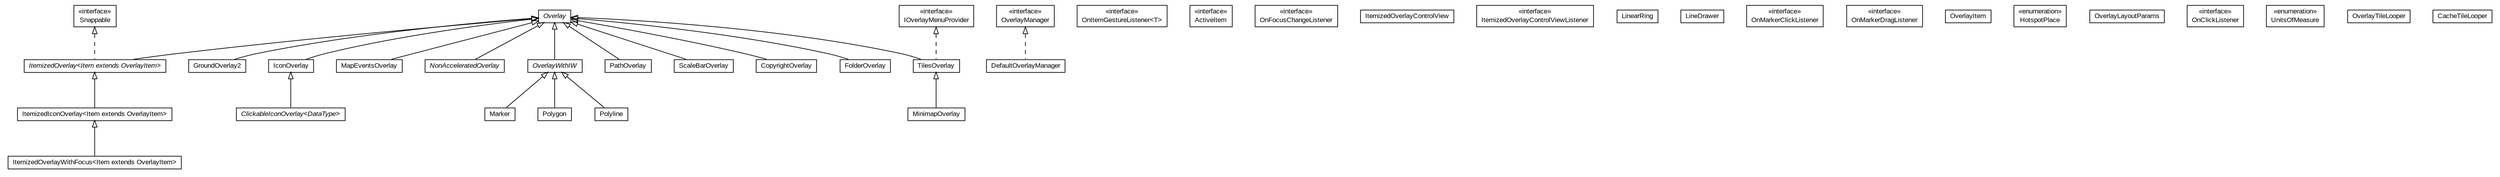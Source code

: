 #!/usr/local/bin/dot
#
# Class diagram 
# Generated by UMLGraph version R5_6-24-gf6e263 (http://www.umlgraph.org/)
#

digraph G {
	edge [fontname="arial",fontsize=10,labelfontname="arial",labelfontsize=10];
	node [fontname="arial",fontsize=10,shape=plaintext];
	nodesep=0.25;
	ranksep=0.5;
	// org.osmdroid.views.overlay.ClickableIconOverlay<DataType>
	c3696 [label=<<table title="org.osmdroid.views.overlay.ClickableIconOverlay" border="0" cellborder="1" cellspacing="0" cellpadding="2" port="p" href="./ClickableIconOverlay.html">
		<tr><td><table border="0" cellspacing="0" cellpadding="1">
<tr><td align="center" balign="center"><font face="arial italic"> ClickableIconOverlay&lt;DataType&gt; </font></td></tr>
		</table></td></tr>
		</table>>, URL="./ClickableIconOverlay.html", fontname="arial", fontcolor="black", fontsize=10.0];
	// org.osmdroid.views.overlay.CopyrightOverlay
	c3701 [label=<<table title="org.osmdroid.views.overlay.CopyrightOverlay" border="0" cellborder="1" cellspacing="0" cellpadding="2" port="p" href="./CopyrightOverlay.html">
		<tr><td><table border="0" cellspacing="0" cellpadding="1">
<tr><td align="center" balign="center"> CopyrightOverlay </td></tr>
		</table></td></tr>
		</table>>, URL="./CopyrightOverlay.html", fontname="arial", fontcolor="black", fontsize=10.0];
	// org.osmdroid.views.overlay.DefaultOverlayManager
	c3702 [label=<<table title="org.osmdroid.views.overlay.DefaultOverlayManager" border="0" cellborder="1" cellspacing="0" cellpadding="2" port="p" href="./DefaultOverlayManager.html">
		<tr><td><table border="0" cellspacing="0" cellpadding="1">
<tr><td align="center" balign="center"> DefaultOverlayManager </td></tr>
		</table></td></tr>
		</table>>, URL="./DefaultOverlayManager.html", fontname="arial", fontcolor="black", fontsize=10.0];
	// org.osmdroid.views.overlay.FolderOverlay
	c3703 [label=<<table title="org.osmdroid.views.overlay.FolderOverlay" border="0" cellborder="1" cellspacing="0" cellpadding="2" port="p" href="./FolderOverlay.html">
		<tr><td><table border="0" cellspacing="0" cellpadding="1">
<tr><td align="center" balign="center"> FolderOverlay </td></tr>
		</table></td></tr>
		</table>>, URL="./FolderOverlay.html", fontname="arial", fontcolor="black", fontsize=10.0];
	// org.osmdroid.views.overlay.GroundOverlay2
	c3709 [label=<<table title="org.osmdroid.views.overlay.GroundOverlay2" border="0" cellborder="1" cellspacing="0" cellpadding="2" port="p" href="./GroundOverlay2.html">
		<tr><td><table border="0" cellspacing="0" cellpadding="1">
<tr><td align="center" balign="center"> GroundOverlay2 </td></tr>
		</table></td></tr>
		</table>>, URL="./GroundOverlay2.html", fontname="arial", fontcolor="black", fontsize=10.0];
	// org.osmdroid.views.overlay.IconOverlay
	c3710 [label=<<table title="org.osmdroid.views.overlay.IconOverlay" border="0" cellborder="1" cellspacing="0" cellpadding="2" port="p" href="./IconOverlay.html">
		<tr><td><table border="0" cellspacing="0" cellpadding="1">
<tr><td align="center" balign="center"> IconOverlay </td></tr>
		</table></td></tr>
		</table>>, URL="./IconOverlay.html", fontname="arial", fontcolor="black", fontsize=10.0];
	// org.osmdroid.views.overlay.IOverlayMenuProvider
	c3714 [label=<<table title="org.osmdroid.views.overlay.IOverlayMenuProvider" border="0" cellborder="1" cellspacing="0" cellpadding="2" port="p" href="./IOverlayMenuProvider.html">
		<tr><td><table border="0" cellspacing="0" cellpadding="1">
<tr><td align="center" balign="center"> &#171;interface&#187; </td></tr>
<tr><td align="center" balign="center"> IOverlayMenuProvider </td></tr>
		</table></td></tr>
		</table>>, URL="./IOverlayMenuProvider.html", fontname="arial", fontcolor="black", fontsize=10.0];
	// org.osmdroid.views.overlay.ItemizedIconOverlay<Item extends org.osmdroid.views.overlay.OverlayItem>
	c3715 [label=<<table title="org.osmdroid.views.overlay.ItemizedIconOverlay" border="0" cellborder="1" cellspacing="0" cellpadding="2" port="p" href="./ItemizedIconOverlay.html">
		<tr><td><table border="0" cellspacing="0" cellpadding="1">
<tr><td align="center" balign="center"> ItemizedIconOverlay&lt;Item extends OverlayItem&gt; </td></tr>
		</table></td></tr>
		</table>>, URL="./ItemizedIconOverlay.html", fontname="arial", fontcolor="black", fontsize=10.0];
	// org.osmdroid.views.overlay.ItemizedIconOverlay.OnItemGestureListener<T>
	c3716 [label=<<table title="org.osmdroid.views.overlay.ItemizedIconOverlay.OnItemGestureListener" border="0" cellborder="1" cellspacing="0" cellpadding="2" port="p" href="./ItemizedIconOverlay.OnItemGestureListener.html">
		<tr><td><table border="0" cellspacing="0" cellpadding="1">
<tr><td align="center" balign="center"> &#171;interface&#187; </td></tr>
<tr><td align="center" balign="center"> OnItemGestureListener&lt;T&gt; </td></tr>
		</table></td></tr>
		</table>>, URL="./ItemizedIconOverlay.OnItemGestureListener.html", fontname="arial", fontcolor="black", fontsize=10.0];
	// org.osmdroid.views.overlay.ItemizedIconOverlay.ActiveItem
	c3717 [label=<<table title="org.osmdroid.views.overlay.ItemizedIconOverlay.ActiveItem" border="0" cellborder="1" cellspacing="0" cellpadding="2" port="p" href="./ItemizedIconOverlay.ActiveItem.html">
		<tr><td><table border="0" cellspacing="0" cellpadding="1">
<tr><td align="center" balign="center"> &#171;interface&#187; </td></tr>
<tr><td align="center" balign="center"> ActiveItem </td></tr>
		</table></td></tr>
		</table>>, URL="./ItemizedIconOverlay.ActiveItem.html", fontname="arial", fontcolor="black", fontsize=10.0];
	// org.osmdroid.views.overlay.ItemizedOverlay<Item extends org.osmdroid.views.overlay.OverlayItem>
	c3718 [label=<<table title="org.osmdroid.views.overlay.ItemizedOverlay" border="0" cellborder="1" cellspacing="0" cellpadding="2" port="p" href="./ItemizedOverlay.html">
		<tr><td><table border="0" cellspacing="0" cellpadding="1">
<tr><td align="center" balign="center"><font face="arial italic"> ItemizedOverlay&lt;Item extends OverlayItem&gt; </font></td></tr>
		</table></td></tr>
		</table>>, URL="./ItemizedOverlay.html", fontname="arial", fontcolor="black", fontsize=10.0];
	// org.osmdroid.views.overlay.ItemizedOverlay.OnFocusChangeListener
	c3719 [label=<<table title="org.osmdroid.views.overlay.ItemizedOverlay.OnFocusChangeListener" border="0" cellborder="1" cellspacing="0" cellpadding="2" port="p" href="./ItemizedOverlay.OnFocusChangeListener.html">
		<tr><td><table border="0" cellspacing="0" cellpadding="1">
<tr><td align="center" balign="center"> &#171;interface&#187; </td></tr>
<tr><td align="center" balign="center"> OnFocusChangeListener </td></tr>
		</table></td></tr>
		</table>>, URL="./ItemizedOverlay.OnFocusChangeListener.html", fontname="arial", fontcolor="black", fontsize=10.0];
	// org.osmdroid.views.overlay.ItemizedOverlayControlView
	c3720 [label=<<table title="org.osmdroid.views.overlay.ItemizedOverlayControlView" border="0" cellborder="1" cellspacing="0" cellpadding="2" port="p" href="./ItemizedOverlayControlView.html">
		<tr><td><table border="0" cellspacing="0" cellpadding="1">
<tr><td align="center" balign="center"> ItemizedOverlayControlView </td></tr>
		</table></td></tr>
		</table>>, URL="./ItemizedOverlayControlView.html", fontname="arial", fontcolor="black", fontsize=10.0];
	// org.osmdroid.views.overlay.ItemizedOverlayControlView.ItemizedOverlayControlViewListener
	c3721 [label=<<table title="org.osmdroid.views.overlay.ItemizedOverlayControlView.ItemizedOverlayControlViewListener" border="0" cellborder="1" cellspacing="0" cellpadding="2" port="p" href="./ItemizedOverlayControlView.ItemizedOverlayControlViewListener.html">
		<tr><td><table border="0" cellspacing="0" cellpadding="1">
<tr><td align="center" balign="center"> &#171;interface&#187; </td></tr>
<tr><td align="center" balign="center"> ItemizedOverlayControlViewListener </td></tr>
		</table></td></tr>
		</table>>, URL="./ItemizedOverlayControlView.ItemizedOverlayControlViewListener.html", fontname="arial", fontcolor="black", fontsize=10.0];
	// org.osmdroid.views.overlay.ItemizedOverlayWithFocus<Item extends org.osmdroid.views.overlay.OverlayItem>
	c3722 [label=<<table title="org.osmdroid.views.overlay.ItemizedOverlayWithFocus" border="0" cellborder="1" cellspacing="0" cellpadding="2" port="p" href="./ItemizedOverlayWithFocus.html">
		<tr><td><table border="0" cellspacing="0" cellpadding="1">
<tr><td align="center" balign="center"> ItemizedOverlayWithFocus&lt;Item extends OverlayItem&gt; </td></tr>
		</table></td></tr>
		</table>>, URL="./ItemizedOverlayWithFocus.html", fontname="arial", fontcolor="black", fontsize=10.0];
	// org.osmdroid.views.overlay.LinearRing
	c3723 [label=<<table title="org.osmdroid.views.overlay.LinearRing" border="0" cellborder="1" cellspacing="0" cellpadding="2" port="p" href="./LinearRing.html">
		<tr><td><table border="0" cellspacing="0" cellpadding="1">
<tr><td align="center" balign="center"> LinearRing </td></tr>
		</table></td></tr>
		</table>>, URL="./LinearRing.html", fontname="arial", fontcolor="black", fontsize=10.0];
	// org.osmdroid.views.overlay.LineDrawer
	c3724 [label=<<table title="org.osmdroid.views.overlay.LineDrawer" border="0" cellborder="1" cellspacing="0" cellpadding="2" port="p" href="./LineDrawer.html">
		<tr><td><table border="0" cellspacing="0" cellpadding="1">
<tr><td align="center" balign="center"> LineDrawer </td></tr>
		</table></td></tr>
		</table>>, URL="./LineDrawer.html", fontname="arial", fontcolor="black", fontsize=10.0];
	// org.osmdroid.views.overlay.MapEventsOverlay
	c3725 [label=<<table title="org.osmdroid.views.overlay.MapEventsOverlay" border="0" cellborder="1" cellspacing="0" cellpadding="2" port="p" href="./MapEventsOverlay.html">
		<tr><td><table border="0" cellspacing="0" cellpadding="1">
<tr><td align="center" balign="center"> MapEventsOverlay </td></tr>
		</table></td></tr>
		</table>>, URL="./MapEventsOverlay.html", fontname="arial", fontcolor="black", fontsize=10.0];
	// org.osmdroid.views.overlay.Marker
	c3726 [label=<<table title="org.osmdroid.views.overlay.Marker" border="0" cellborder="1" cellspacing="0" cellpadding="2" port="p" href="./Marker.html">
		<tr><td><table border="0" cellspacing="0" cellpadding="1">
<tr><td align="center" balign="center"> Marker </td></tr>
		</table></td></tr>
		</table>>, URL="./Marker.html", fontname="arial", fontcolor="black", fontsize=10.0];
	// org.osmdroid.views.overlay.Marker.OnMarkerClickListener
	c3727 [label=<<table title="org.osmdroid.views.overlay.Marker.OnMarkerClickListener" border="0" cellborder="1" cellspacing="0" cellpadding="2" port="p" href="./Marker.OnMarkerClickListener.html">
		<tr><td><table border="0" cellspacing="0" cellpadding="1">
<tr><td align="center" balign="center"> &#171;interface&#187; </td></tr>
<tr><td align="center" balign="center"> OnMarkerClickListener </td></tr>
		</table></td></tr>
		</table>>, URL="./Marker.OnMarkerClickListener.html", fontname="arial", fontcolor="black", fontsize=10.0];
	// org.osmdroid.views.overlay.Marker.OnMarkerDragListener
	c3728 [label=<<table title="org.osmdroid.views.overlay.Marker.OnMarkerDragListener" border="0" cellborder="1" cellspacing="0" cellpadding="2" port="p" href="./Marker.OnMarkerDragListener.html">
		<tr><td><table border="0" cellspacing="0" cellpadding="1">
<tr><td align="center" balign="center"> &#171;interface&#187; </td></tr>
<tr><td align="center" balign="center"> OnMarkerDragListener </td></tr>
		</table></td></tr>
		</table>>, URL="./Marker.OnMarkerDragListener.html", fontname="arial", fontcolor="black", fontsize=10.0];
	// org.osmdroid.views.overlay.MinimapOverlay
	c3739 [label=<<table title="org.osmdroid.views.overlay.MinimapOverlay" border="0" cellborder="1" cellspacing="0" cellpadding="2" port="p" href="./MinimapOverlay.html">
		<tr><td><table border="0" cellspacing="0" cellpadding="1">
<tr><td align="center" balign="center"> MinimapOverlay </td></tr>
		</table></td></tr>
		</table>>, URL="./MinimapOverlay.html", fontname="arial", fontcolor="black", fontsize=10.0];
	// org.osmdroid.views.overlay.NonAcceleratedOverlay
	c3746 [label=<<table title="org.osmdroid.views.overlay.NonAcceleratedOverlay" border="0" cellborder="1" cellspacing="0" cellpadding="2" port="p" href="./NonAcceleratedOverlay.html">
		<tr><td><table border="0" cellspacing="0" cellpadding="1">
<tr><td align="center" balign="center"><font face="arial italic"> NonAcceleratedOverlay </font></td></tr>
		</table></td></tr>
		</table>>, URL="./NonAcceleratedOverlay.html", fontname="arial", fontcolor="black", fontsize=10.0];
	// org.osmdroid.views.overlay.Overlay
	c3747 [label=<<table title="org.osmdroid.views.overlay.Overlay" border="0" cellborder="1" cellspacing="0" cellpadding="2" port="p" href="./Overlay.html">
		<tr><td><table border="0" cellspacing="0" cellpadding="1">
<tr><td align="center" balign="center"><font face="arial italic"> Overlay </font></td></tr>
		</table></td></tr>
		</table>>, URL="./Overlay.html", fontname="arial", fontcolor="black", fontsize=10.0];
	// org.osmdroid.views.overlay.Overlay.Snappable
	c3748 [label=<<table title="org.osmdroid.views.overlay.Overlay.Snappable" border="0" cellborder="1" cellspacing="0" cellpadding="2" port="p" href="./Overlay.Snappable.html">
		<tr><td><table border="0" cellspacing="0" cellpadding="1">
<tr><td align="center" balign="center"> &#171;interface&#187; </td></tr>
<tr><td align="center" balign="center"> Snappable </td></tr>
		</table></td></tr>
		</table>>, URL="./Overlay.Snappable.html", fontname="arial", fontcolor="black", fontsize=10.0];
	// org.osmdroid.views.overlay.OverlayItem
	c3749 [label=<<table title="org.osmdroid.views.overlay.OverlayItem" border="0" cellborder="1" cellspacing="0" cellpadding="2" port="p" href="./OverlayItem.html">
		<tr><td><table border="0" cellspacing="0" cellpadding="1">
<tr><td align="center" balign="center"> OverlayItem </td></tr>
		</table></td></tr>
		</table>>, URL="./OverlayItem.html", fontname="arial", fontcolor="black", fontsize=10.0];
	// org.osmdroid.views.overlay.OverlayItem.HotspotPlace
	c3750 [label=<<table title="org.osmdroid.views.overlay.OverlayItem.HotspotPlace" border="0" cellborder="1" cellspacing="0" cellpadding="2" port="p" href="./OverlayItem.HotspotPlace.html">
		<tr><td><table border="0" cellspacing="0" cellpadding="1">
<tr><td align="center" balign="center"> &#171;enumeration&#187; </td></tr>
<tr><td align="center" balign="center"> HotspotPlace </td></tr>
		</table></td></tr>
		</table>>, URL="./OverlayItem.HotspotPlace.html", fontname="arial", fontcolor="black", fontsize=10.0];
	// org.osmdroid.views.overlay.OverlayLayoutParams
	c3751 [label=<<table title="org.osmdroid.views.overlay.OverlayLayoutParams" border="0" cellborder="1" cellspacing="0" cellpadding="2" port="p" href="./OverlayLayoutParams.html">
		<tr><td><table border="0" cellspacing="0" cellpadding="1">
<tr><td align="center" balign="center"> OverlayLayoutParams </td></tr>
		</table></td></tr>
		</table>>, URL="./OverlayLayoutParams.html", fontname="arial", fontcolor="black", fontsize=10.0];
	// org.osmdroid.views.overlay.OverlayManager
	c3752 [label=<<table title="org.osmdroid.views.overlay.OverlayManager" border="0" cellborder="1" cellspacing="0" cellpadding="2" port="p" href="./OverlayManager.html">
		<tr><td><table border="0" cellspacing="0" cellpadding="1">
<tr><td align="center" balign="center"> &#171;interface&#187; </td></tr>
<tr><td align="center" balign="center"> OverlayManager </td></tr>
		</table></td></tr>
		</table>>, URL="./OverlayManager.html", fontname="arial", fontcolor="black", fontsize=10.0];
	// org.osmdroid.views.overlay.OverlayWithIW
	c3753 [label=<<table title="org.osmdroid.views.overlay.OverlayWithIW" border="0" cellborder="1" cellspacing="0" cellpadding="2" port="p" href="./OverlayWithIW.html">
		<tr><td><table border="0" cellspacing="0" cellpadding="1">
<tr><td align="center" balign="center"><font face="arial italic"> OverlayWithIW </font></td></tr>
		</table></td></tr>
		</table>>, URL="./OverlayWithIW.html", fontname="arial", fontcolor="black", fontsize=10.0];
	// org.osmdroid.views.overlay.PathOverlay
	c3754 [label=<<table title="org.osmdroid.views.overlay.PathOverlay" border="0" cellborder="1" cellspacing="0" cellpadding="2" port="p" href="./PathOverlay.html">
		<tr><td><table border="0" cellspacing="0" cellpadding="1">
<tr><td align="center" balign="center"> PathOverlay </td></tr>
		</table></td></tr>
		</table>>, URL="./PathOverlay.html", fontname="arial", fontcolor="black", fontsize=10.0];
	// org.osmdroid.views.overlay.Polygon
	c3755 [label=<<table title="org.osmdroid.views.overlay.Polygon" border="0" cellborder="1" cellspacing="0" cellpadding="2" port="p" href="./Polygon.html">
		<tr><td><table border="0" cellspacing="0" cellpadding="1">
<tr><td align="center" balign="center"> Polygon </td></tr>
		</table></td></tr>
		</table>>, URL="./Polygon.html", fontname="arial", fontcolor="black", fontsize=10.0];
	// org.osmdroid.views.overlay.Polyline
	c3756 [label=<<table title="org.osmdroid.views.overlay.Polyline" border="0" cellborder="1" cellspacing="0" cellpadding="2" port="p" href="./Polyline.html">
		<tr><td><table border="0" cellspacing="0" cellpadding="1">
<tr><td align="center" balign="center"> Polyline </td></tr>
		</table></td></tr>
		</table>>, URL="./Polyline.html", fontname="arial", fontcolor="black", fontsize=10.0];
	// org.osmdroid.views.overlay.Polyline.OnClickListener
	c3757 [label=<<table title="org.osmdroid.views.overlay.Polyline.OnClickListener" border="0" cellborder="1" cellspacing="0" cellpadding="2" port="p" href="./Polyline.OnClickListener.html">
		<tr><td><table border="0" cellspacing="0" cellpadding="1">
<tr><td align="center" balign="center"> &#171;interface&#187; </td></tr>
<tr><td align="center" balign="center"> OnClickListener </td></tr>
		</table></td></tr>
		</table>>, URL="./Polyline.OnClickListener.html", fontname="arial", fontcolor="black", fontsize=10.0];
	// org.osmdroid.views.overlay.ScaleBarOverlay
	c3758 [label=<<table title="org.osmdroid.views.overlay.ScaleBarOverlay" border="0" cellborder="1" cellspacing="0" cellpadding="2" port="p" href="./ScaleBarOverlay.html">
		<tr><td><table border="0" cellspacing="0" cellpadding="1">
<tr><td align="center" balign="center"> ScaleBarOverlay </td></tr>
		</table></td></tr>
		</table>>, URL="./ScaleBarOverlay.html", fontname="arial", fontcolor="black", fontsize=10.0];
	// org.osmdroid.views.overlay.ScaleBarOverlay.UnitsOfMeasure
	c3759 [label=<<table title="org.osmdroid.views.overlay.ScaleBarOverlay.UnitsOfMeasure" border="0" cellborder="1" cellspacing="0" cellpadding="2" port="p" href="./ScaleBarOverlay.UnitsOfMeasure.html">
		<tr><td><table border="0" cellspacing="0" cellpadding="1">
<tr><td align="center" balign="center"> &#171;enumeration&#187; </td></tr>
<tr><td align="center" balign="center"> UnitsOfMeasure </td></tr>
		</table></td></tr>
		</table>>, URL="./ScaleBarOverlay.UnitsOfMeasure.html", fontname="arial", fontcolor="black", fontsize=10.0];
	// org.osmdroid.views.overlay.TilesOverlay
	c3771 [label=<<table title="org.osmdroid.views.overlay.TilesOverlay" border="0" cellborder="1" cellspacing="0" cellpadding="2" port="p" href="./TilesOverlay.html">
		<tr><td><table border="0" cellspacing="0" cellpadding="1">
<tr><td align="center" balign="center"> TilesOverlay </td></tr>
		</table></td></tr>
		</table>>, URL="./TilesOverlay.html", fontname="arial", fontcolor="black", fontsize=10.0];
	// org.osmdroid.views.overlay.TilesOverlay.OverlayTileLooper
	c3772 [label=<<table title="org.osmdroid.views.overlay.TilesOverlay.OverlayTileLooper" border="0" cellborder="1" cellspacing="0" cellpadding="2" port="p" href="./TilesOverlay.OverlayTileLooper.html">
		<tr><td><table border="0" cellspacing="0" cellpadding="1">
<tr><td align="center" balign="center"> OverlayTileLooper </td></tr>
		</table></td></tr>
		</table>>, URL="./TilesOverlay.OverlayTileLooper.html", fontname="arial", fontcolor="black", fontsize=10.0];
	// org.osmdroid.views.overlay.TilesOverlay.CacheTileLooper
	c3773 [label=<<table title="org.osmdroid.views.overlay.TilesOverlay.CacheTileLooper" border="0" cellborder="1" cellspacing="0" cellpadding="2" port="p" href="./TilesOverlay.CacheTileLooper.html">
		<tr><td><table border="0" cellspacing="0" cellpadding="1">
<tr><td align="center" balign="center"> CacheTileLooper </td></tr>
		</table></td></tr>
		</table>>, URL="./TilesOverlay.CacheTileLooper.html", fontname="arial", fontcolor="black", fontsize=10.0];
	//org.osmdroid.views.overlay.ClickableIconOverlay<DataType> extends org.osmdroid.views.overlay.IconOverlay
	c3710:p -> c3696:p [dir=back,arrowtail=empty];
	//org.osmdroid.views.overlay.CopyrightOverlay extends org.osmdroid.views.overlay.Overlay
	c3747:p -> c3701:p [dir=back,arrowtail=empty];
	//org.osmdroid.views.overlay.DefaultOverlayManager implements org.osmdroid.views.overlay.OverlayManager
	c3752:p -> c3702:p [dir=back,arrowtail=empty,style=dashed];
	//org.osmdroid.views.overlay.FolderOverlay extends org.osmdroid.views.overlay.Overlay
	c3747:p -> c3703:p [dir=back,arrowtail=empty];
	//org.osmdroid.views.overlay.GroundOverlay2 extends org.osmdroid.views.overlay.Overlay
	c3747:p -> c3709:p [dir=back,arrowtail=empty];
	//org.osmdroid.views.overlay.IconOverlay extends org.osmdroid.views.overlay.Overlay
	c3747:p -> c3710:p [dir=back,arrowtail=empty];
	//org.osmdroid.views.overlay.ItemizedIconOverlay<Item extends org.osmdroid.views.overlay.OverlayItem> extends org.osmdroid.views.overlay.ItemizedOverlay<Item>
	c3718:p -> c3715:p [dir=back,arrowtail=empty];
	//org.osmdroid.views.overlay.ItemizedOverlay<Item extends org.osmdroid.views.overlay.OverlayItem> extends org.osmdroid.views.overlay.Overlay
	c3747:p -> c3718:p [dir=back,arrowtail=empty];
	//org.osmdroid.views.overlay.ItemizedOverlay<Item extends org.osmdroid.views.overlay.OverlayItem> implements org.osmdroid.views.overlay.Overlay.Snappable
	c3748:p -> c3718:p [dir=back,arrowtail=empty,style=dashed];
	//org.osmdroid.views.overlay.ItemizedOverlayWithFocus<Item extends org.osmdroid.views.overlay.OverlayItem> extends org.osmdroid.views.overlay.ItemizedIconOverlay<Item>
	c3715:p -> c3722:p [dir=back,arrowtail=empty];
	//org.osmdroid.views.overlay.MapEventsOverlay extends org.osmdroid.views.overlay.Overlay
	c3747:p -> c3725:p [dir=back,arrowtail=empty];
	//org.osmdroid.views.overlay.Marker extends org.osmdroid.views.overlay.OverlayWithIW
	c3753:p -> c3726:p [dir=back,arrowtail=empty];
	//org.osmdroid.views.overlay.MinimapOverlay extends org.osmdroid.views.overlay.TilesOverlay
	c3771:p -> c3739:p [dir=back,arrowtail=empty];
	//org.osmdroid.views.overlay.NonAcceleratedOverlay extends org.osmdroid.views.overlay.Overlay
	c3747:p -> c3746:p [dir=back,arrowtail=empty];
	//org.osmdroid.views.overlay.OverlayWithIW extends org.osmdroid.views.overlay.Overlay
	c3747:p -> c3753:p [dir=back,arrowtail=empty];
	//org.osmdroid.views.overlay.PathOverlay extends org.osmdroid.views.overlay.Overlay
	c3747:p -> c3754:p [dir=back,arrowtail=empty];
	//org.osmdroid.views.overlay.Polygon extends org.osmdroid.views.overlay.OverlayWithIW
	c3753:p -> c3755:p [dir=back,arrowtail=empty];
	//org.osmdroid.views.overlay.Polyline extends org.osmdroid.views.overlay.OverlayWithIW
	c3753:p -> c3756:p [dir=back,arrowtail=empty];
	//org.osmdroid.views.overlay.ScaleBarOverlay extends org.osmdroid.views.overlay.Overlay
	c3747:p -> c3758:p [dir=back,arrowtail=empty];
	//org.osmdroid.views.overlay.TilesOverlay extends org.osmdroid.views.overlay.Overlay
	c3747:p -> c3771:p [dir=back,arrowtail=empty];
	//org.osmdroid.views.overlay.TilesOverlay implements org.osmdroid.views.overlay.IOverlayMenuProvider
	c3714:p -> c3771:p [dir=back,arrowtail=empty,style=dashed];
}


